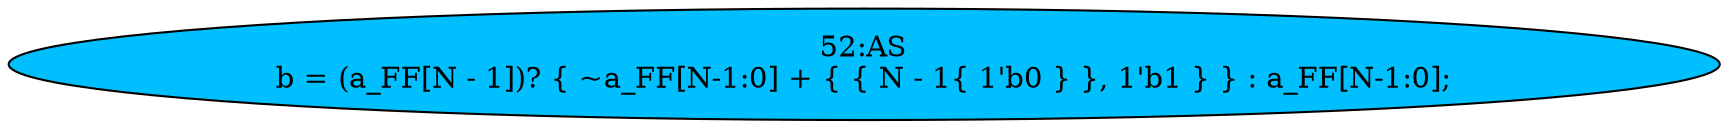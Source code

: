 strict digraph "" {
	node [label="\N"];
	"52:AS"	 [ast="<pyverilog.vparser.ast.Assign object at 0x7f71c7ce9410>",
		def_var="['b']",
		fillcolor=deepskyblue,
		label="52:AS
b = (a_FF[N - 1])? { ~a_FF[N-1:0] + { { N - 1{ 1'b0 } }, 1'b1 } } : a_FF[N-1:0];",
		statements="[]",
		style=filled,
		typ=Assign,
		use_var="['a_FF', 'a_FF', 'a_FF', 'N']"];
}
